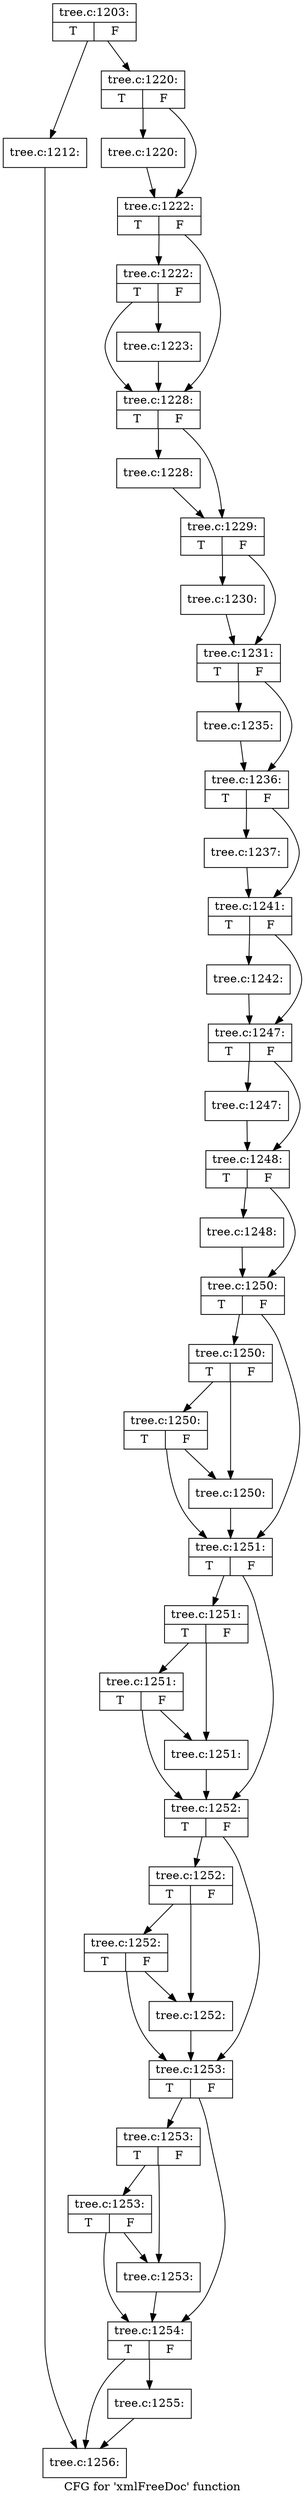 digraph "CFG for 'xmlFreeDoc' function" {
	label="CFG for 'xmlFreeDoc' function";

	Node0x42a7de0 [shape=record,label="{tree.c:1203:|{<s0>T|<s1>F}}"];
	Node0x42a7de0 -> Node0x42aa330;
	Node0x42a7de0 -> Node0x42aa380;
	Node0x42aa330 [shape=record,label="{tree.c:1212:}"];
	Node0x42aa330 -> Node0x42b5060;
	Node0x42aa380 [shape=record,label="{tree.c:1220:|{<s0>T|<s1>F}}"];
	Node0x42aa380 -> Node0x42aa800;
	Node0x42aa380 -> Node0x42aa850;
	Node0x42aa800 [shape=record,label="{tree.c:1220:}"];
	Node0x42aa800 -> Node0x42aa850;
	Node0x42aa850 [shape=record,label="{tree.c:1222:|{<s0>T|<s1>F}}"];
	Node0x42aa850 -> Node0x42aaf10;
	Node0x42aa850 -> Node0x42aaec0;
	Node0x42aaf10 [shape=record,label="{tree.c:1222:|{<s0>T|<s1>F}}"];
	Node0x42aaf10 -> Node0x42aae70;
	Node0x42aaf10 -> Node0x42aaec0;
	Node0x42aae70 [shape=record,label="{tree.c:1223:}"];
	Node0x42aae70 -> Node0x42aaec0;
	Node0x42aaec0 [shape=record,label="{tree.c:1228:|{<s0>T|<s1>F}}"];
	Node0x42aaec0 -> Node0x42ab830;
	Node0x42aaec0 -> Node0x42ab880;
	Node0x42ab830 [shape=record,label="{tree.c:1228:}"];
	Node0x42ab830 -> Node0x42ab880;
	Node0x42ab880 [shape=record,label="{tree.c:1229:|{<s0>T|<s1>F}}"];
	Node0x42ab880 -> Node0x42ac420;
	Node0x42ab880 -> Node0x42ac750;
	Node0x42ac420 [shape=record,label="{tree.c:1230:}"];
	Node0x42ac420 -> Node0x42ac750;
	Node0x42ac750 [shape=record,label="{tree.c:1231:|{<s0>T|<s1>F}}"];
	Node0x42ac750 -> Node0x424ef70;
	Node0x42ac750 -> Node0x424efc0;
	Node0x424ef70 [shape=record,label="{tree.c:1235:}"];
	Node0x424ef70 -> Node0x424efc0;
	Node0x424efc0 [shape=record,label="{tree.c:1236:|{<s0>T|<s1>F}}"];
	Node0x424efc0 -> Node0x424f4b0;
	Node0x424efc0 -> Node0x424f500;
	Node0x424f4b0 [shape=record,label="{tree.c:1237:}"];
	Node0x424f4b0 -> Node0x424f500;
	Node0x424f500 [shape=record,label="{tree.c:1241:|{<s0>T|<s1>F}}"];
	Node0x424f500 -> Node0x42af650;
	Node0x424f500 -> Node0x42af6a0;
	Node0x42af650 [shape=record,label="{tree.c:1242:}"];
	Node0x42af650 -> Node0x42af6a0;
	Node0x42af6a0 [shape=record,label="{tree.c:1247:|{<s0>T|<s1>F}}"];
	Node0x42af6a0 -> Node0x42b0190;
	Node0x42af6a0 -> Node0x42b01e0;
	Node0x42b0190 [shape=record,label="{tree.c:1247:}"];
	Node0x42b0190 -> Node0x42b01e0;
	Node0x42b01e0 [shape=record,label="{tree.c:1248:|{<s0>T|<s1>F}}"];
	Node0x42b01e0 -> Node0x42b0e00;
	Node0x42b01e0 -> Node0x42b1130;
	Node0x42b0e00 [shape=record,label="{tree.c:1248:}"];
	Node0x42b0e00 -> Node0x42b1130;
	Node0x42b1130 [shape=record,label="{tree.c:1250:|{<s0>T|<s1>F}}"];
	Node0x42b1130 -> Node0x42b17d0;
	Node0x42b1130 -> Node0x42b1780;
	Node0x42b17d0 [shape=record,label="{tree.c:1250:|{<s0>T|<s1>F}}"];
	Node0x42b17d0 -> Node0x42b1a90;
	Node0x42b17d0 -> Node0x42b1730;
	Node0x42b1a90 [shape=record,label="{tree.c:1250:|{<s0>T|<s1>F}}"];
	Node0x42b1a90 -> Node0x42b1730;
	Node0x42b1a90 -> Node0x42b1780;
	Node0x42b1730 [shape=record,label="{tree.c:1250:}"];
	Node0x42b1730 -> Node0x42b1780;
	Node0x42b1780 [shape=record,label="{tree.c:1251:|{<s0>T|<s1>F}}"];
	Node0x42b1780 -> Node0x427fc40;
	Node0x42b1780 -> Node0x42b0cd0;
	Node0x427fc40 [shape=record,label="{tree.c:1251:|{<s0>T|<s1>F}}"];
	Node0x427fc40 -> Node0x424c880;
	Node0x427fc40 -> Node0x42b0d80;
	Node0x424c880 [shape=record,label="{tree.c:1251:|{<s0>T|<s1>F}}"];
	Node0x424c880 -> Node0x42b0d80;
	Node0x424c880 -> Node0x42b0cd0;
	Node0x42b0d80 [shape=record,label="{tree.c:1251:}"];
	Node0x42b0d80 -> Node0x42b0cd0;
	Node0x42b0cd0 [shape=record,label="{tree.c:1252:|{<s0>T|<s1>F}}"];
	Node0x42b0cd0 -> Node0x42b3700;
	Node0x42b0cd0 -> Node0x42b36b0;
	Node0x42b3700 [shape=record,label="{tree.c:1252:|{<s0>T|<s1>F}}"];
	Node0x42b3700 -> Node0x42b3940;
	Node0x42b3700 -> Node0x42b3660;
	Node0x42b3940 [shape=record,label="{tree.c:1252:|{<s0>T|<s1>F}}"];
	Node0x42b3940 -> Node0x42b3660;
	Node0x42b3940 -> Node0x42b36b0;
	Node0x42b3660 [shape=record,label="{tree.c:1252:}"];
	Node0x42b3660 -> Node0x42b36b0;
	Node0x42b36b0 [shape=record,label="{tree.c:1253:|{<s0>T|<s1>F}}"];
	Node0x42b36b0 -> Node0x42b4210;
	Node0x42b36b0 -> Node0x42b41c0;
	Node0x42b4210 [shape=record,label="{tree.c:1253:|{<s0>T|<s1>F}}"];
	Node0x42b4210 -> Node0x42b4500;
	Node0x42b4210 -> Node0x42b4170;
	Node0x42b4500 [shape=record,label="{tree.c:1253:|{<s0>T|<s1>F}}"];
	Node0x42b4500 -> Node0x42b4170;
	Node0x42b4500 -> Node0x42b41c0;
	Node0x42b4170 [shape=record,label="{tree.c:1253:}"];
	Node0x42b4170 -> Node0x42b41c0;
	Node0x42b41c0 [shape=record,label="{tree.c:1254:|{<s0>T|<s1>F}}"];
	Node0x42b41c0 -> Node0x42b5010;
	Node0x42b41c0 -> Node0x42b5060;
	Node0x42b5010 [shape=record,label="{tree.c:1255:}"];
	Node0x42b5010 -> Node0x42b5060;
	Node0x42b5060 [shape=record,label="{tree.c:1256:}"];
}
